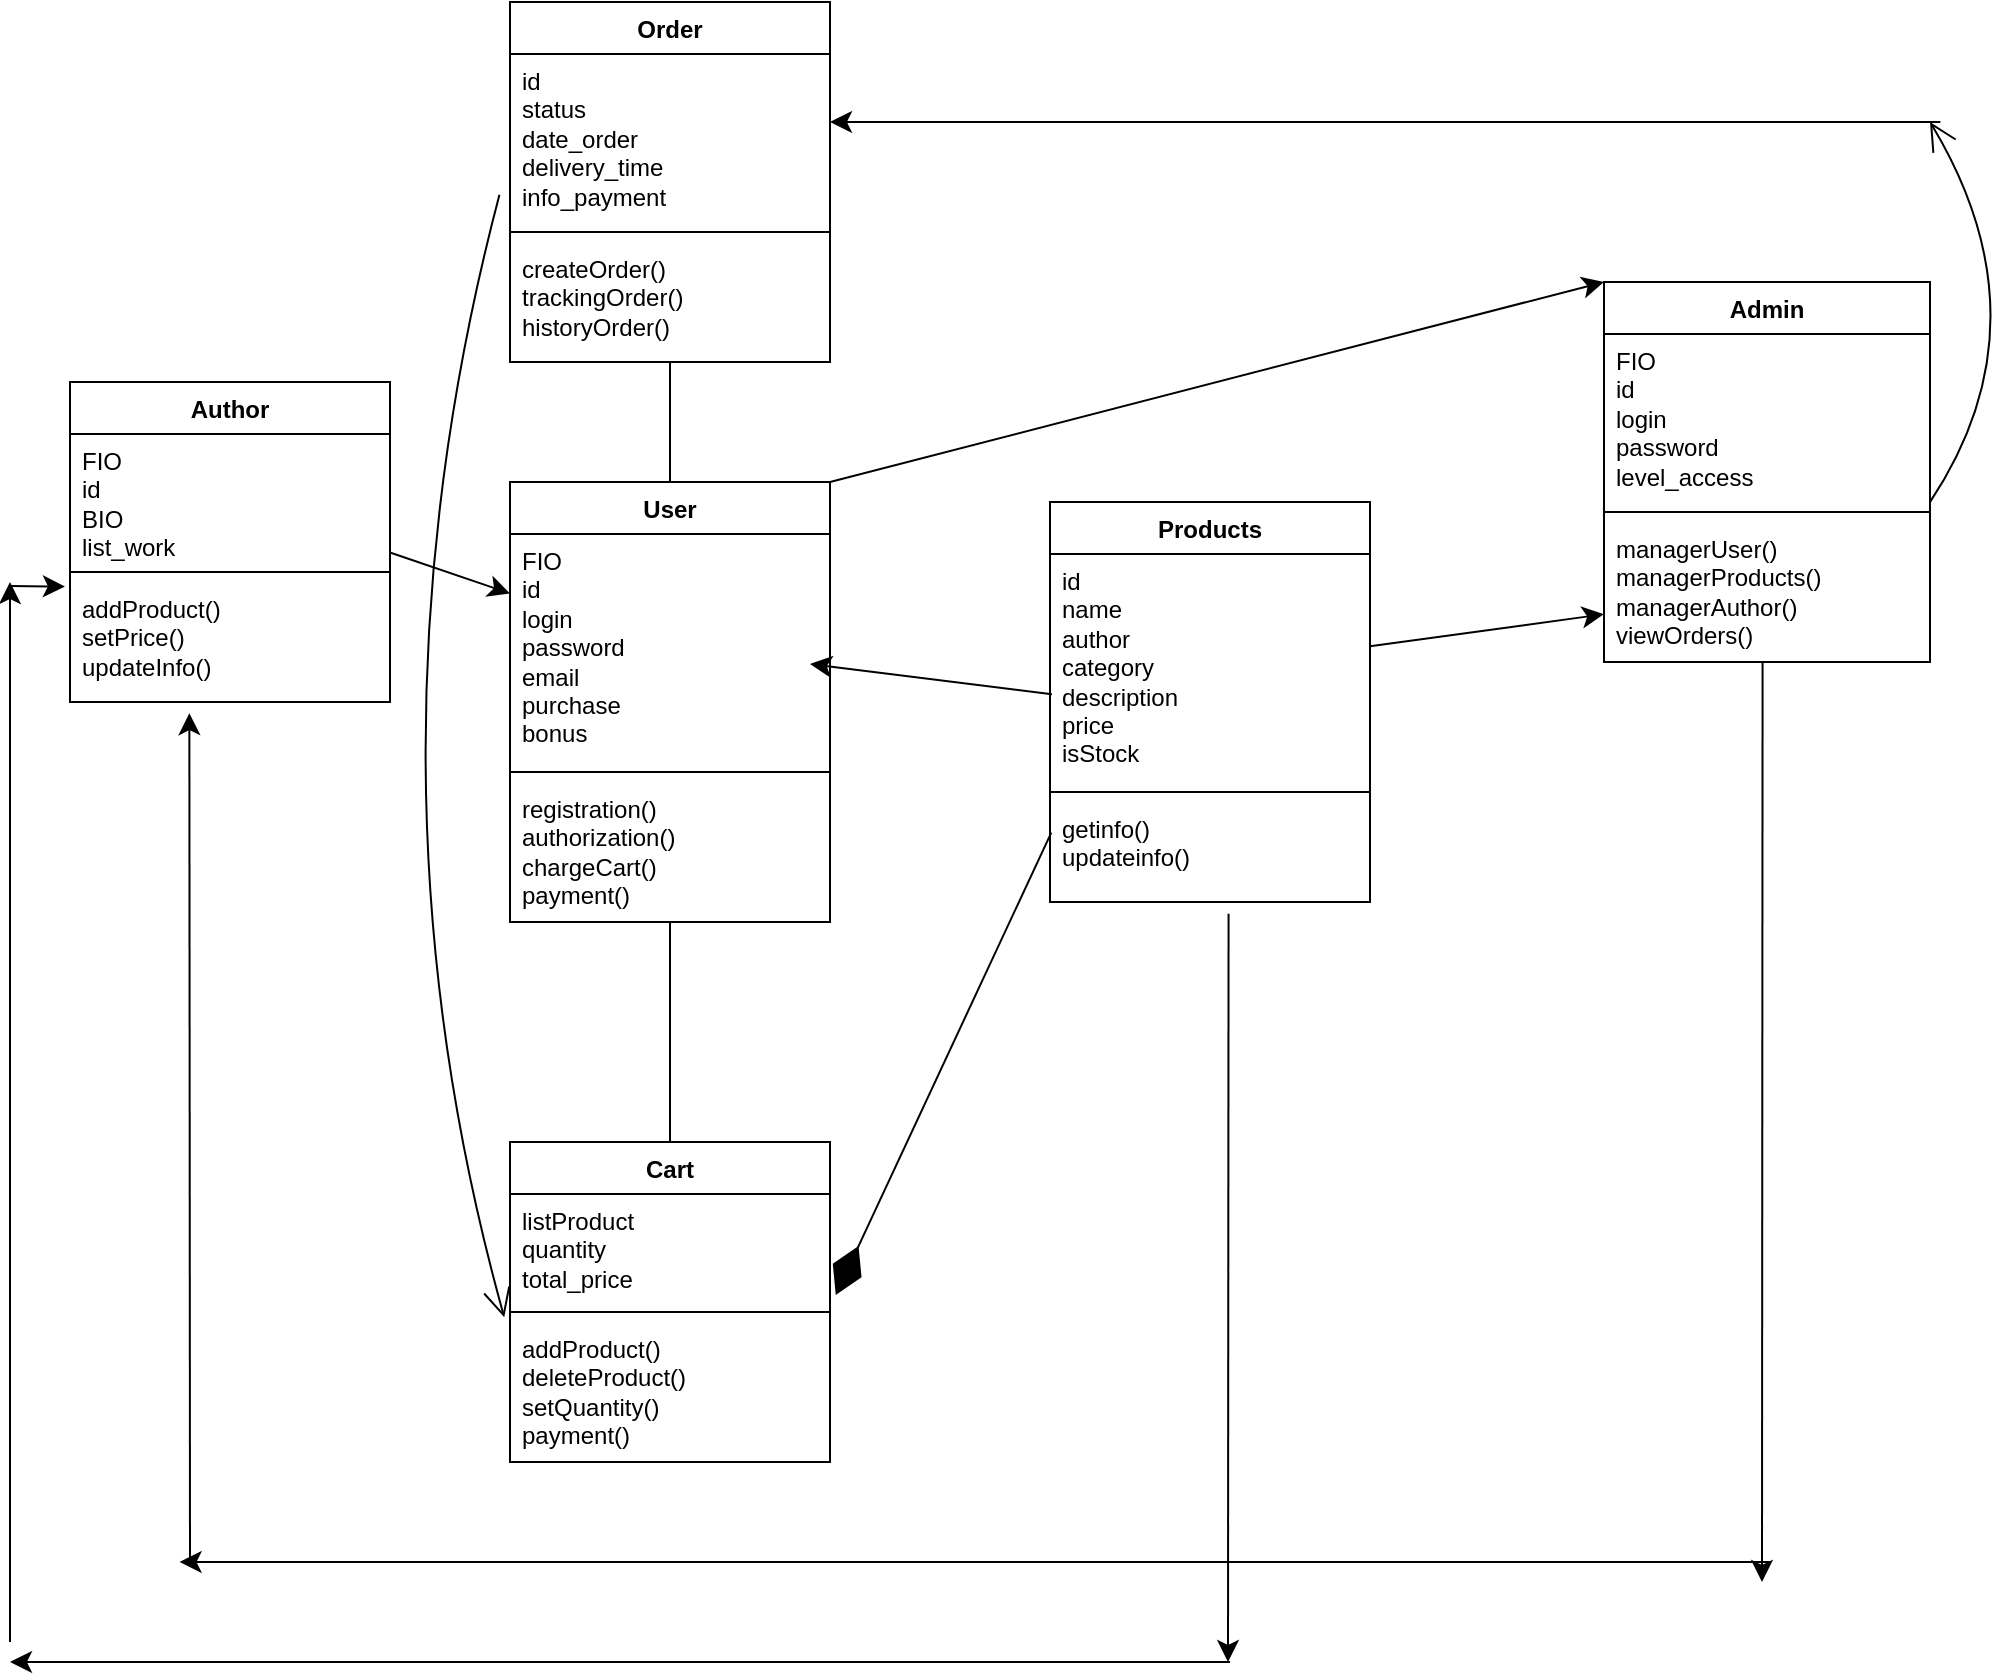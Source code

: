 <mxfile version="24.6.4" type="github">
  <diagram name="Страница — 1" id="VDZSmeSXkAvrDKCOVdHw">
    <mxGraphModel dx="721" dy="461" grid="1" gridSize="10" guides="1" tooltips="1" connect="1" arrows="1" fold="1" page="1" pageScale="1" pageWidth="827" pageHeight="1169" math="0" shadow="0">
      <root>
        <mxCell id="0" />
        <mxCell id="1" parent="0" />
        <mxCell id="7gXbQuAfjd_cv0Ir8azA-43" value="" style="edgeStyle=none;curved=1;rounded=0;orthogonalLoop=1;jettySize=auto;html=1;fontSize=12;startSize=8;endSize=8;" edge="1" parent="1" source="7gXbQuAfjd_cv0Ir8azA-5" target="7gXbQuAfjd_cv0Ir8azA-14">
          <mxGeometry relative="1" as="geometry" />
        </mxCell>
        <mxCell id="7gXbQuAfjd_cv0Ir8azA-5" value="&lt;font style=&quot;vertical-align: inherit;&quot;&gt;&lt;font style=&quot;vertical-align: inherit;&quot;&gt;Order&lt;/font&gt;&lt;/font&gt;" style="swimlane;fontStyle=1;align=center;verticalAlign=top;childLayout=stackLayout;horizontal=1;startSize=26;horizontalStack=0;resizeParent=1;resizeParentMax=0;resizeLast=0;collapsible=1;marginBottom=0;whiteSpace=wrap;html=1;" vertex="1" parent="1">
          <mxGeometry x="280" y="100" width="160" height="180" as="geometry">
            <mxRectangle x="440" y="210" width="100" height="30" as="alternateBounds" />
          </mxGeometry>
        </mxCell>
        <mxCell id="7gXbQuAfjd_cv0Ir8azA-6" value="id&lt;div&gt;status&lt;/div&gt;&lt;div&gt;date_order&lt;/div&gt;&lt;div&gt;delivery_time&lt;/div&gt;&lt;div&gt;info_payment&lt;/div&gt;" style="text;strokeColor=none;fillColor=none;align=left;verticalAlign=top;spacingLeft=4;spacingRight=4;overflow=hidden;rotatable=0;points=[[0,0.5],[1,0.5]];portConstraint=eastwest;whiteSpace=wrap;html=1;" vertex="1" parent="7gXbQuAfjd_cv0Ir8azA-5">
          <mxGeometry y="26" width="160" height="84" as="geometry" />
        </mxCell>
        <mxCell id="7gXbQuAfjd_cv0Ir8azA-7" value="" style="line;strokeWidth=1;fillColor=none;align=left;verticalAlign=middle;spacingTop=-1;spacingLeft=3;spacingRight=3;rotatable=0;labelPosition=right;points=[];portConstraint=eastwest;strokeColor=inherit;" vertex="1" parent="7gXbQuAfjd_cv0Ir8azA-5">
          <mxGeometry y="110" width="160" height="10" as="geometry" />
        </mxCell>
        <mxCell id="7gXbQuAfjd_cv0Ir8azA-8" value="&lt;font style=&quot;vertical-align: inherit;&quot;&gt;&lt;font style=&quot;vertical-align: inherit;&quot;&gt;&lt;font style=&quot;vertical-align: inherit;&quot;&gt;&lt;font style=&quot;vertical-align: inherit;&quot;&gt;createOrder()&lt;/font&gt;&lt;/font&gt;&lt;/font&gt;&lt;/font&gt;&lt;div&gt;&lt;font style=&quot;vertical-align: inherit;&quot;&gt;&lt;font style=&quot;vertical-align: inherit;&quot;&gt;&lt;font style=&quot;vertical-align: inherit;&quot;&gt;&lt;font style=&quot;vertical-align: inherit;&quot;&gt;trackingOrder()&lt;/font&gt;&lt;/font&gt;&lt;/font&gt;&lt;/font&gt;&lt;/div&gt;&lt;div&gt;&lt;font style=&quot;vertical-align: inherit;&quot;&gt;&lt;font style=&quot;vertical-align: inherit;&quot;&gt;&lt;font style=&quot;vertical-align: inherit;&quot;&gt;&lt;font style=&quot;vertical-align: inherit;&quot;&gt;historyOrder()&lt;/font&gt;&lt;/font&gt;&lt;/font&gt;&lt;/font&gt;&lt;/div&gt;" style="text;strokeColor=none;fillColor=none;align=left;verticalAlign=top;spacingLeft=4;spacingRight=4;overflow=hidden;rotatable=0;points=[[0,0.5],[1,0.5]];portConstraint=eastwest;whiteSpace=wrap;html=1;" vertex="1" parent="7gXbQuAfjd_cv0Ir8azA-5">
          <mxGeometry y="120" width="160" height="60" as="geometry" />
        </mxCell>
        <mxCell id="7gXbQuAfjd_cv0Ir8azA-9" value="&lt;font style=&quot;vertical-align: inherit;&quot;&gt;&lt;font style=&quot;vertical-align: inherit;&quot;&gt;Author&lt;/font&gt;&lt;/font&gt;" style="swimlane;fontStyle=1;align=center;verticalAlign=top;childLayout=stackLayout;horizontal=1;startSize=26;horizontalStack=0;resizeParent=1;resizeParentMax=0;resizeLast=0;collapsible=1;marginBottom=0;whiteSpace=wrap;html=1;" vertex="1" parent="1">
          <mxGeometry x="60" y="290" width="160" height="160" as="geometry">
            <mxRectangle x="440" y="210" width="100" height="30" as="alternateBounds" />
          </mxGeometry>
        </mxCell>
        <mxCell id="7gXbQuAfjd_cv0Ir8azA-10" value="FIO&lt;div&gt;id&lt;/div&gt;&lt;div&gt;BIO&lt;/div&gt;&lt;div&gt;list_work&lt;/div&gt;" style="text;strokeColor=none;fillColor=none;align=left;verticalAlign=top;spacingLeft=4;spacingRight=4;overflow=hidden;rotatable=0;points=[[0,0.5],[1,0.5]];portConstraint=eastwest;whiteSpace=wrap;html=1;" vertex="1" parent="7gXbQuAfjd_cv0Ir8azA-9">
          <mxGeometry y="26" width="160" height="64" as="geometry" />
        </mxCell>
        <mxCell id="7gXbQuAfjd_cv0Ir8azA-11" value="" style="line;strokeWidth=1;fillColor=none;align=left;verticalAlign=middle;spacingTop=-1;spacingLeft=3;spacingRight=3;rotatable=0;labelPosition=right;points=[];portConstraint=eastwest;strokeColor=inherit;" vertex="1" parent="7gXbQuAfjd_cv0Ir8azA-9">
          <mxGeometry y="90" width="160" height="10" as="geometry" />
        </mxCell>
        <mxCell id="7gXbQuAfjd_cv0Ir8azA-12" value="addProduct()&lt;div&gt;setPrice()&lt;/div&gt;&lt;div&gt;updateInfo()&lt;/div&gt;" style="text;strokeColor=none;fillColor=none;align=left;verticalAlign=top;spacingLeft=4;spacingRight=4;overflow=hidden;rotatable=0;points=[[0,0.5],[1,0.5]];portConstraint=eastwest;whiteSpace=wrap;html=1;" vertex="1" parent="7gXbQuAfjd_cv0Ir8azA-9">
          <mxGeometry y="100" width="160" height="60" as="geometry" />
        </mxCell>
        <mxCell id="7gXbQuAfjd_cv0Ir8azA-32" value="" style="edgeStyle=none;curved=1;rounded=0;orthogonalLoop=1;jettySize=auto;html=1;fontSize=12;startSize=8;endSize=8;" edge="1" parent="1" source="7gXbQuAfjd_cv0Ir8azA-13" target="7gXbQuAfjd_cv0Ir8azA-22">
          <mxGeometry relative="1" as="geometry" />
        </mxCell>
        <mxCell id="7gXbQuAfjd_cv0Ir8azA-36" style="edgeStyle=none;curved=1;rounded=0;orthogonalLoop=1;jettySize=auto;html=1;exitX=1;exitY=0;exitDx=0;exitDy=0;fontSize=12;startSize=8;endSize=8;entryX=0;entryY=0;entryDx=0;entryDy=0;" edge="1" parent="1" source="7gXbQuAfjd_cv0Ir8azA-13" target="7gXbQuAfjd_cv0Ir8azA-25">
          <mxGeometry relative="1" as="geometry">
            <mxPoint x="450" y="320" as="targetPoint" />
          </mxGeometry>
        </mxCell>
        <mxCell id="7gXbQuAfjd_cv0Ir8azA-13" value="&lt;font style=&quot;vertical-align: inherit;&quot;&gt;&lt;font style=&quot;vertical-align: inherit;&quot;&gt;User&lt;/font&gt;&lt;/font&gt;" style="swimlane;fontStyle=1;align=center;verticalAlign=top;childLayout=stackLayout;horizontal=1;startSize=26;horizontalStack=0;resizeParent=1;resizeParentMax=0;resizeLast=0;collapsible=1;marginBottom=0;whiteSpace=wrap;html=1;" vertex="1" parent="1">
          <mxGeometry x="280" y="340" width="160" height="220" as="geometry">
            <mxRectangle x="440" y="210" width="100" height="30" as="alternateBounds" />
          </mxGeometry>
        </mxCell>
        <mxCell id="7gXbQuAfjd_cv0Ir8azA-14" value="FIO&lt;div&gt;id&lt;/div&gt;&lt;div&gt;login&lt;/div&gt;&lt;div&gt;password&lt;/div&gt;&lt;div&gt;email&lt;/div&gt;&lt;div&gt;purchase&lt;/div&gt;&lt;div&gt;bonus&lt;/div&gt;" style="text;strokeColor=none;fillColor=none;align=left;verticalAlign=top;spacingLeft=4;spacingRight=4;overflow=hidden;rotatable=0;points=[[0,0.5],[1,0.5]];portConstraint=eastwest;whiteSpace=wrap;html=1;" vertex="1" parent="7gXbQuAfjd_cv0Ir8azA-13">
          <mxGeometry y="26" width="160" height="114" as="geometry" />
        </mxCell>
        <mxCell id="7gXbQuAfjd_cv0Ir8azA-34" value="" style="edgeStyle=none;curved=1;rounded=0;orthogonalLoop=1;jettySize=auto;html=1;fontSize=12;startSize=8;endSize=8;exitX=0.006;exitY=0.615;exitDx=0;exitDy=0;exitPerimeter=0;" edge="1" parent="7gXbQuAfjd_cv0Ir8azA-13" source="7gXbQuAfjd_cv0Ir8azA-18">
          <mxGeometry relative="1" as="geometry">
            <mxPoint x="260" y="102" as="sourcePoint" />
            <mxPoint x="150" y="91" as="targetPoint" />
          </mxGeometry>
        </mxCell>
        <mxCell id="7gXbQuAfjd_cv0Ir8azA-15" value="" style="line;strokeWidth=1;fillColor=none;align=left;verticalAlign=middle;spacingTop=-1;spacingLeft=3;spacingRight=3;rotatable=0;labelPosition=right;points=[];portConstraint=eastwest;strokeColor=inherit;" vertex="1" parent="7gXbQuAfjd_cv0Ir8azA-13">
          <mxGeometry y="140" width="160" height="10" as="geometry" />
        </mxCell>
        <mxCell id="7gXbQuAfjd_cv0Ir8azA-16" value="registration()&lt;div&gt;authorization()&lt;/div&gt;&lt;div&gt;chargeCart()&lt;/div&gt;&lt;div&gt;payment()&lt;/div&gt;" style="text;strokeColor=none;fillColor=none;align=left;verticalAlign=top;spacingLeft=4;spacingRight=4;overflow=hidden;rotatable=0;points=[[0,0.5],[1,0.5]];portConstraint=eastwest;whiteSpace=wrap;html=1;" vertex="1" parent="7gXbQuAfjd_cv0Ir8azA-13">
          <mxGeometry y="150" width="160" height="70" as="geometry" />
        </mxCell>
        <mxCell id="7gXbQuAfjd_cv0Ir8azA-17" value="&lt;font style=&quot;vertical-align: inherit;&quot;&gt;&lt;font style=&quot;vertical-align: inherit;&quot;&gt;Products&lt;/font&gt;&lt;/font&gt;" style="swimlane;fontStyle=1;align=center;verticalAlign=top;childLayout=stackLayout;horizontal=1;startSize=26;horizontalStack=0;resizeParent=1;resizeParentMax=0;resizeLast=0;collapsible=1;marginBottom=0;whiteSpace=wrap;html=1;" vertex="1" parent="1">
          <mxGeometry x="550" y="350" width="160" height="200" as="geometry">
            <mxRectangle x="440" y="210" width="100" height="30" as="alternateBounds" />
          </mxGeometry>
        </mxCell>
        <mxCell id="7gXbQuAfjd_cv0Ir8azA-18" value="id&lt;div&gt;name&lt;/div&gt;&lt;div&gt;author&lt;/div&gt;&lt;div&gt;category&lt;/div&gt;&lt;div&gt;description&lt;/div&gt;&lt;div&gt;price&lt;/div&gt;&lt;div&gt;isStock&lt;/div&gt;" style="text;strokeColor=none;fillColor=none;align=left;verticalAlign=top;spacingLeft=4;spacingRight=4;overflow=hidden;rotatable=0;points=[[0,0.5],[1,0.5]];portConstraint=eastwest;whiteSpace=wrap;html=1;" vertex="1" parent="7gXbQuAfjd_cv0Ir8azA-17">
          <mxGeometry y="26" width="160" height="114" as="geometry" />
        </mxCell>
        <mxCell id="7gXbQuAfjd_cv0Ir8azA-19" value="" style="line;strokeWidth=1;fillColor=none;align=left;verticalAlign=middle;spacingTop=-1;spacingLeft=3;spacingRight=3;rotatable=0;labelPosition=right;points=[];portConstraint=eastwest;strokeColor=inherit;" vertex="1" parent="7gXbQuAfjd_cv0Ir8azA-17">
          <mxGeometry y="140" width="160" height="10" as="geometry" />
        </mxCell>
        <mxCell id="7gXbQuAfjd_cv0Ir8azA-20" value="getinfo()&lt;div&gt;updateinfo()&lt;/div&gt;" style="text;strokeColor=none;fillColor=none;align=left;verticalAlign=top;spacingLeft=4;spacingRight=4;overflow=hidden;rotatable=0;points=[[0,0.5],[1,0.5]];portConstraint=eastwest;whiteSpace=wrap;html=1;" vertex="1" parent="7gXbQuAfjd_cv0Ir8azA-17">
          <mxGeometry y="150" width="160" height="50" as="geometry" />
        </mxCell>
        <mxCell id="7gXbQuAfjd_cv0Ir8azA-21" value="&lt;font style=&quot;vertical-align: inherit;&quot;&gt;&lt;font style=&quot;vertical-align: inherit;&quot;&gt;Cart&lt;/font&gt;&lt;/font&gt;" style="swimlane;fontStyle=1;align=center;verticalAlign=top;childLayout=stackLayout;horizontal=1;startSize=26;horizontalStack=0;resizeParent=1;resizeParentMax=0;resizeLast=0;collapsible=1;marginBottom=0;whiteSpace=wrap;html=1;" vertex="1" parent="1">
          <mxGeometry x="280" y="670" width="160" height="160" as="geometry">
            <mxRectangle x="440" y="210" width="100" height="30" as="alternateBounds" />
          </mxGeometry>
        </mxCell>
        <mxCell id="7gXbQuAfjd_cv0Ir8azA-22" value="listProduct&lt;div&gt;quantity&lt;/div&gt;&lt;div&gt;total_price&lt;/div&gt;" style="text;strokeColor=none;fillColor=none;align=left;verticalAlign=top;spacingLeft=4;spacingRight=4;overflow=hidden;rotatable=0;points=[[0,0.5],[1,0.5]];portConstraint=eastwest;whiteSpace=wrap;html=1;" vertex="1" parent="7gXbQuAfjd_cv0Ir8azA-21">
          <mxGeometry y="26" width="160" height="54" as="geometry" />
        </mxCell>
        <mxCell id="7gXbQuAfjd_cv0Ir8azA-23" value="" style="line;strokeWidth=1;fillColor=none;align=left;verticalAlign=middle;spacingTop=-1;spacingLeft=3;spacingRight=3;rotatable=0;labelPosition=right;points=[];portConstraint=eastwest;strokeColor=inherit;" vertex="1" parent="7gXbQuAfjd_cv0Ir8azA-21">
          <mxGeometry y="80" width="160" height="10" as="geometry" />
        </mxCell>
        <mxCell id="7gXbQuAfjd_cv0Ir8azA-46" value="" style="edgeStyle=none;curved=1;rounded=0;orthogonalLoop=1;jettySize=auto;html=1;fontSize=12;startSize=8;endSize=8;exitX=0.558;exitY=1.118;exitDx=0;exitDy=0;exitPerimeter=0;" edge="1" parent="7gXbQuAfjd_cv0Ir8azA-21" source="7gXbQuAfjd_cv0Ir8azA-20">
          <mxGeometry relative="1" as="geometry">
            <mxPoint x="400" y="100" as="sourcePoint" />
            <mxPoint x="359" y="260" as="targetPoint" />
          </mxGeometry>
        </mxCell>
        <mxCell id="7gXbQuAfjd_cv0Ir8azA-24" value="addProduct()&lt;div&gt;deleteProduct()&lt;/div&gt;&lt;div&gt;setQuantity()&lt;/div&gt;&lt;div&gt;payment()&lt;/div&gt;" style="text;strokeColor=none;fillColor=none;align=left;verticalAlign=top;spacingLeft=4;spacingRight=4;overflow=hidden;rotatable=0;points=[[0,0.5],[1,0.5]];portConstraint=eastwest;whiteSpace=wrap;html=1;" vertex="1" parent="7gXbQuAfjd_cv0Ir8azA-21">
          <mxGeometry y="90" width="160" height="70" as="geometry" />
        </mxCell>
        <mxCell id="7gXbQuAfjd_cv0Ir8azA-25" value="&lt;font style=&quot;vertical-align: inherit;&quot;&gt;&lt;font style=&quot;vertical-align: inherit;&quot;&gt;Admin&lt;/font&gt;&lt;/font&gt;" style="swimlane;fontStyle=1;align=center;verticalAlign=top;childLayout=stackLayout;horizontal=1;startSize=26;horizontalStack=0;resizeParent=1;resizeParentMax=0;resizeLast=0;collapsible=1;marginBottom=0;whiteSpace=wrap;html=1;" vertex="1" parent="1">
          <mxGeometry x="827" y="240" width="163" height="190" as="geometry">
            <mxRectangle x="440" y="210" width="100" height="30" as="alternateBounds" />
          </mxGeometry>
        </mxCell>
        <mxCell id="7gXbQuAfjd_cv0Ir8azA-26" value="FIO&lt;div&gt;id&lt;/div&gt;&lt;div&gt;login&lt;/div&gt;&lt;div&gt;password&lt;/div&gt;&lt;div&gt;level_access&lt;/div&gt;" style="text;strokeColor=none;fillColor=none;align=left;verticalAlign=top;spacingLeft=4;spacingRight=4;overflow=hidden;rotatable=0;points=[[0,0.5],[1,0.5]];portConstraint=eastwest;whiteSpace=wrap;html=1;" vertex="1" parent="7gXbQuAfjd_cv0Ir8azA-25">
          <mxGeometry y="26" width="163" height="84" as="geometry" />
        </mxCell>
        <mxCell id="7gXbQuAfjd_cv0Ir8azA-27" value="" style="line;strokeWidth=1;fillColor=none;align=left;verticalAlign=middle;spacingTop=-1;spacingLeft=3;spacingRight=3;rotatable=0;labelPosition=right;points=[];portConstraint=eastwest;strokeColor=inherit;" vertex="1" parent="7gXbQuAfjd_cv0Ir8azA-25">
          <mxGeometry y="110" width="163" height="10" as="geometry" />
        </mxCell>
        <mxCell id="7gXbQuAfjd_cv0Ir8azA-28" value="managerUser()&lt;div&gt;managerProducts()&lt;/div&gt;&lt;div&gt;managerAuthor()&lt;/div&gt;&lt;div&gt;viewOrders()&lt;/div&gt;" style="text;strokeColor=none;fillColor=none;align=left;verticalAlign=top;spacingLeft=4;spacingRight=4;overflow=hidden;rotatable=0;points=[[0,0.5],[1,0.5]];portConstraint=eastwest;whiteSpace=wrap;html=1;" vertex="1" parent="7gXbQuAfjd_cv0Ir8azA-25">
          <mxGeometry y="120" width="163" height="70" as="geometry" />
        </mxCell>
        <mxCell id="7gXbQuAfjd_cv0Ir8azA-33" value="" style="edgeStyle=none;curved=1;rounded=0;orthogonalLoop=1;jettySize=auto;html=1;fontSize=12;startSize=8;endSize=8;" edge="1" parent="1" source="7gXbQuAfjd_cv0Ir8azA-10" target="7gXbQuAfjd_cv0Ir8azA-14">
          <mxGeometry relative="1" as="geometry" />
        </mxCell>
        <mxCell id="7gXbQuAfjd_cv0Ir8azA-35" value="" style="endArrow=diamondThin;endFill=1;endSize=24;html=1;rounded=0;fontSize=12;curved=1;entryX=1.018;entryY=0.935;entryDx=0;entryDy=0;entryPerimeter=0;exitX=0.004;exitY=0.306;exitDx=0;exitDy=0;exitPerimeter=0;" edge="1" parent="1" source="7gXbQuAfjd_cv0Ir8azA-20" target="7gXbQuAfjd_cv0Ir8azA-22">
          <mxGeometry width="160" relative="1" as="geometry">
            <mxPoint x="414" y="620" as="sourcePoint" />
            <mxPoint x="574" y="620" as="targetPoint" />
          </mxGeometry>
        </mxCell>
        <mxCell id="7gXbQuAfjd_cv0Ir8azA-37" value="" style="edgeStyle=none;curved=1;rounded=0;orthogonalLoop=1;jettySize=auto;html=1;fontSize=12;startSize=8;endSize=8;" edge="1" parent="1">
          <mxGeometry relative="1" as="geometry">
            <mxPoint x="906.29" y="430" as="sourcePoint" />
            <mxPoint x="906" y="890" as="targetPoint" />
          </mxGeometry>
        </mxCell>
        <mxCell id="7gXbQuAfjd_cv0Ir8azA-38" value="" style="edgeStyle=none;curved=1;rounded=0;orthogonalLoop=1;jettySize=auto;html=1;fontSize=12;startSize=8;endSize=8;" edge="1" parent="1">
          <mxGeometry relative="1" as="geometry">
            <mxPoint x="910" y="880" as="sourcePoint" />
            <mxPoint x="114.805" y="880" as="targetPoint" />
          </mxGeometry>
        </mxCell>
        <mxCell id="7gXbQuAfjd_cv0Ir8azA-39" value="" style="edgeStyle=none;curved=1;rounded=0;orthogonalLoop=1;jettySize=auto;html=1;fontSize=12;startSize=8;endSize=8;entryX=0.373;entryY=1.093;entryDx=0;entryDy=0;entryPerimeter=0;" edge="1" parent="1" target="7gXbQuAfjd_cv0Ir8azA-12">
          <mxGeometry relative="1" as="geometry">
            <mxPoint x="120" y="880" as="sourcePoint" />
            <mxPoint x="-240.005" y="630" as="targetPoint" />
          </mxGeometry>
        </mxCell>
        <mxCell id="7gXbQuAfjd_cv0Ir8azA-41" value="" style="endArrow=open;endFill=1;endSize=12;html=1;rounded=0;fontSize=12;curved=1;exitX=0.999;exitY=1.004;exitDx=0;exitDy=0;exitPerimeter=0;" edge="1" parent="1" source="7gXbQuAfjd_cv0Ir8azA-26">
          <mxGeometry width="160" relative="1" as="geometry">
            <mxPoint x="860" y="150" as="sourcePoint" />
            <mxPoint x="990" y="160" as="targetPoint" />
            <Array as="points">
              <mxPoint x="1050" y="260" />
            </Array>
          </mxGeometry>
        </mxCell>
        <mxCell id="7gXbQuAfjd_cv0Ir8azA-42" value="" style="edgeStyle=none;curved=1;rounded=0;orthogonalLoop=1;jettySize=auto;html=1;fontSize=12;startSize=8;endSize=8;" edge="1" parent="1">
          <mxGeometry relative="1" as="geometry">
            <mxPoint x="995.19" y="160" as="sourcePoint" />
            <mxPoint x="440" y="160" as="targetPoint" />
          </mxGeometry>
        </mxCell>
        <mxCell id="7gXbQuAfjd_cv0Ir8azA-44" value="" style="endArrow=open;endFill=1;endSize=12;html=1;rounded=0;fontSize=12;curved=1;exitX=-0.033;exitY=0.838;exitDx=0;exitDy=0;exitPerimeter=0;entryX=-0.018;entryY=-0.034;entryDx=0;entryDy=0;entryPerimeter=0;" edge="1" parent="1" source="7gXbQuAfjd_cv0Ir8azA-6" target="7gXbQuAfjd_cv0Ir8azA-24">
          <mxGeometry width="160" relative="1" as="geometry">
            <mxPoint x="80" y="140" as="sourcePoint" />
            <mxPoint x="240" y="140" as="targetPoint" />
            <Array as="points">
              <mxPoint x="200" y="480" />
            </Array>
          </mxGeometry>
        </mxCell>
        <mxCell id="7gXbQuAfjd_cv0Ir8azA-45" value="" style="edgeStyle=none;curved=1;rounded=0;orthogonalLoop=1;jettySize=auto;html=1;fontSize=12;startSize=8;endSize=8;" edge="1" parent="1">
          <mxGeometry relative="1" as="geometry">
            <mxPoint x="640" y="930" as="sourcePoint" />
            <mxPoint x="30" y="930" as="targetPoint" />
          </mxGeometry>
        </mxCell>
        <mxCell id="7gXbQuAfjd_cv0Ir8azA-47" value="" style="edgeStyle=none;curved=1;rounded=0;orthogonalLoop=1;jettySize=auto;html=1;fontSize=12;startSize=8;endSize=8;" edge="1" parent="1">
          <mxGeometry relative="1" as="geometry">
            <mxPoint x="30" y="920" as="sourcePoint" />
            <mxPoint x="30" y="390" as="targetPoint" />
          </mxGeometry>
        </mxCell>
        <mxCell id="7gXbQuAfjd_cv0Ir8azA-48" value="" style="edgeStyle=none;curved=1;rounded=0;orthogonalLoop=1;jettySize=auto;html=1;fontSize=12;startSize=8;endSize=8;entryX=-0.016;entryY=1.192;entryDx=0;entryDy=0;entryPerimeter=0;" edge="1" parent="1" target="7gXbQuAfjd_cv0Ir8azA-10">
          <mxGeometry relative="1" as="geometry">
            <mxPoint x="30" y="392" as="sourcePoint" />
            <mxPoint x="40" y="390" as="targetPoint" />
          </mxGeometry>
        </mxCell>
        <mxCell id="7gXbQuAfjd_cv0Ir8azA-50" value="" style="edgeStyle=none;curved=1;rounded=0;orthogonalLoop=1;jettySize=auto;html=1;fontSize=12;startSize=8;endSize=8;" edge="1" parent="1" source="7gXbQuAfjd_cv0Ir8azA-18" target="7gXbQuAfjd_cv0Ir8azA-28">
          <mxGeometry relative="1" as="geometry" />
        </mxCell>
      </root>
    </mxGraphModel>
  </diagram>
</mxfile>
